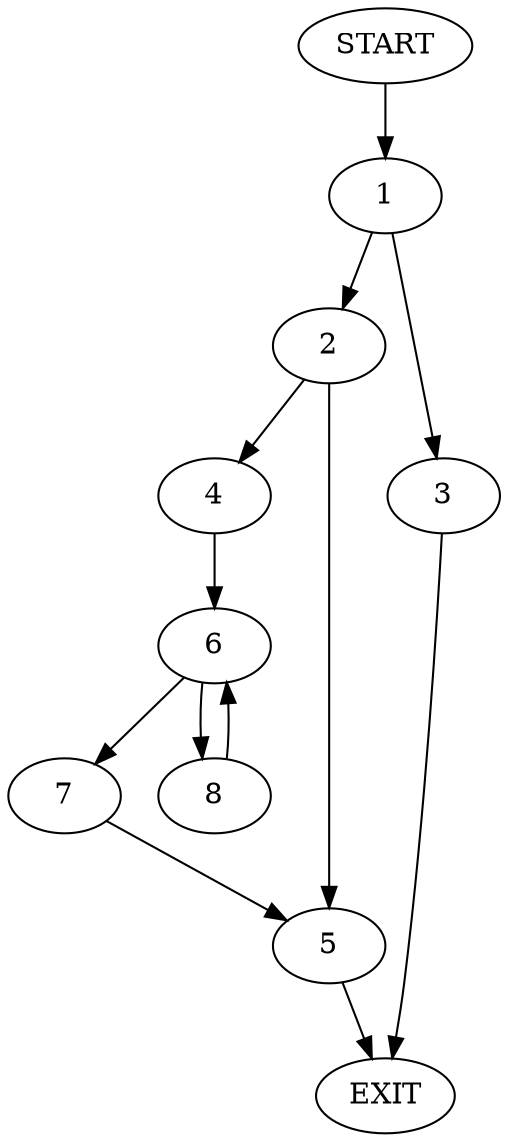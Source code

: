 digraph {
0 [label="START"]
9 [label="EXIT"]
0 -> 1
1 -> 2
1 -> 3
3 -> 9
2 -> 4
2 -> 5
4 -> 6
5 -> 9
6 -> 7
6 -> 8
8 -> 6
7 -> 5
}
